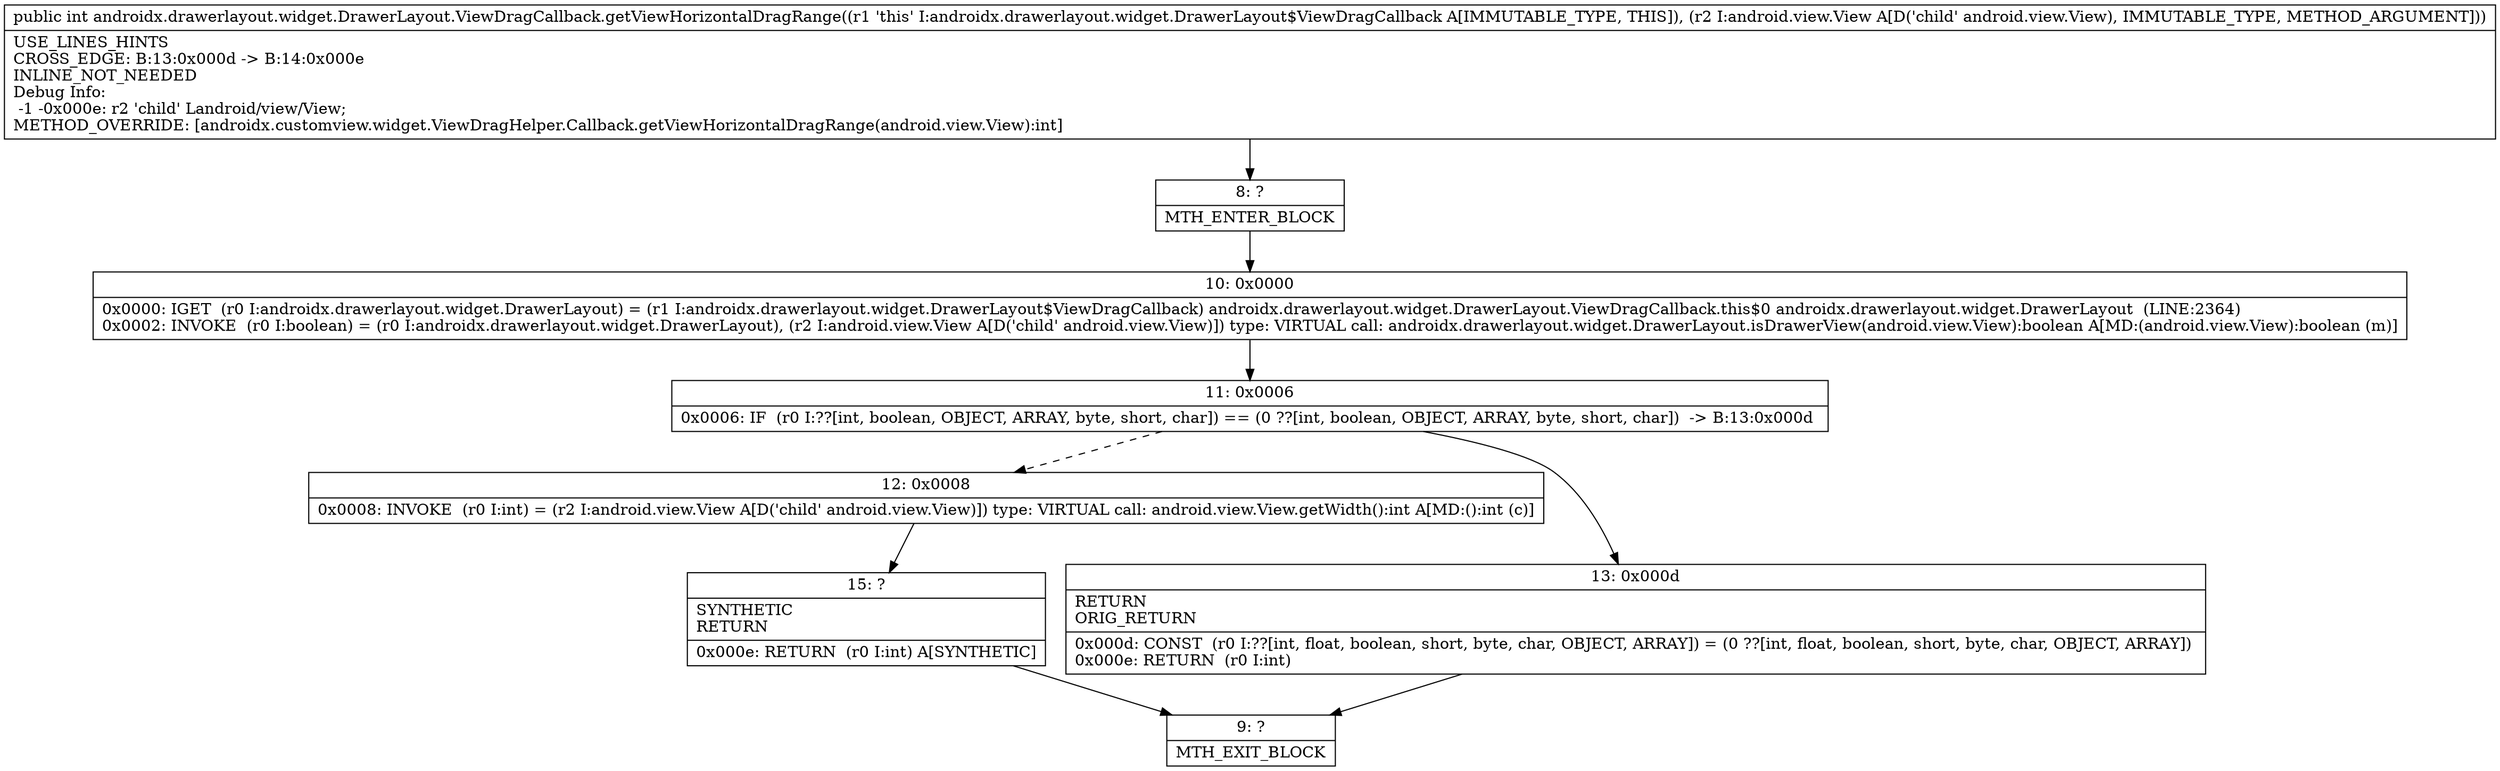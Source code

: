 digraph "CFG forandroidx.drawerlayout.widget.DrawerLayout.ViewDragCallback.getViewHorizontalDragRange(Landroid\/view\/View;)I" {
Node_8 [shape=record,label="{8\:\ ?|MTH_ENTER_BLOCK\l}"];
Node_10 [shape=record,label="{10\:\ 0x0000|0x0000: IGET  (r0 I:androidx.drawerlayout.widget.DrawerLayout) = (r1 I:androidx.drawerlayout.widget.DrawerLayout$ViewDragCallback) androidx.drawerlayout.widget.DrawerLayout.ViewDragCallback.this$0 androidx.drawerlayout.widget.DrawerLayout  (LINE:2364)\l0x0002: INVOKE  (r0 I:boolean) = (r0 I:androidx.drawerlayout.widget.DrawerLayout), (r2 I:android.view.View A[D('child' android.view.View)]) type: VIRTUAL call: androidx.drawerlayout.widget.DrawerLayout.isDrawerView(android.view.View):boolean A[MD:(android.view.View):boolean (m)]\l}"];
Node_11 [shape=record,label="{11\:\ 0x0006|0x0006: IF  (r0 I:??[int, boolean, OBJECT, ARRAY, byte, short, char]) == (0 ??[int, boolean, OBJECT, ARRAY, byte, short, char])  \-\> B:13:0x000d \l}"];
Node_12 [shape=record,label="{12\:\ 0x0008|0x0008: INVOKE  (r0 I:int) = (r2 I:android.view.View A[D('child' android.view.View)]) type: VIRTUAL call: android.view.View.getWidth():int A[MD:():int (c)]\l}"];
Node_15 [shape=record,label="{15\:\ ?|SYNTHETIC\lRETURN\l|0x000e: RETURN  (r0 I:int) A[SYNTHETIC]\l}"];
Node_9 [shape=record,label="{9\:\ ?|MTH_EXIT_BLOCK\l}"];
Node_13 [shape=record,label="{13\:\ 0x000d|RETURN\lORIG_RETURN\l|0x000d: CONST  (r0 I:??[int, float, boolean, short, byte, char, OBJECT, ARRAY]) = (0 ??[int, float, boolean, short, byte, char, OBJECT, ARRAY]) \l0x000e: RETURN  (r0 I:int) \l}"];
MethodNode[shape=record,label="{public int androidx.drawerlayout.widget.DrawerLayout.ViewDragCallback.getViewHorizontalDragRange((r1 'this' I:androidx.drawerlayout.widget.DrawerLayout$ViewDragCallback A[IMMUTABLE_TYPE, THIS]), (r2 I:android.view.View A[D('child' android.view.View), IMMUTABLE_TYPE, METHOD_ARGUMENT]))  | USE_LINES_HINTS\lCROSS_EDGE: B:13:0x000d \-\> B:14:0x000e\lINLINE_NOT_NEEDED\lDebug Info:\l  \-1 \-0x000e: r2 'child' Landroid\/view\/View;\lMETHOD_OVERRIDE: [androidx.customview.widget.ViewDragHelper.Callback.getViewHorizontalDragRange(android.view.View):int]\l}"];
MethodNode -> Node_8;Node_8 -> Node_10;
Node_10 -> Node_11;
Node_11 -> Node_12[style=dashed];
Node_11 -> Node_13;
Node_12 -> Node_15;
Node_15 -> Node_9;
Node_13 -> Node_9;
}


